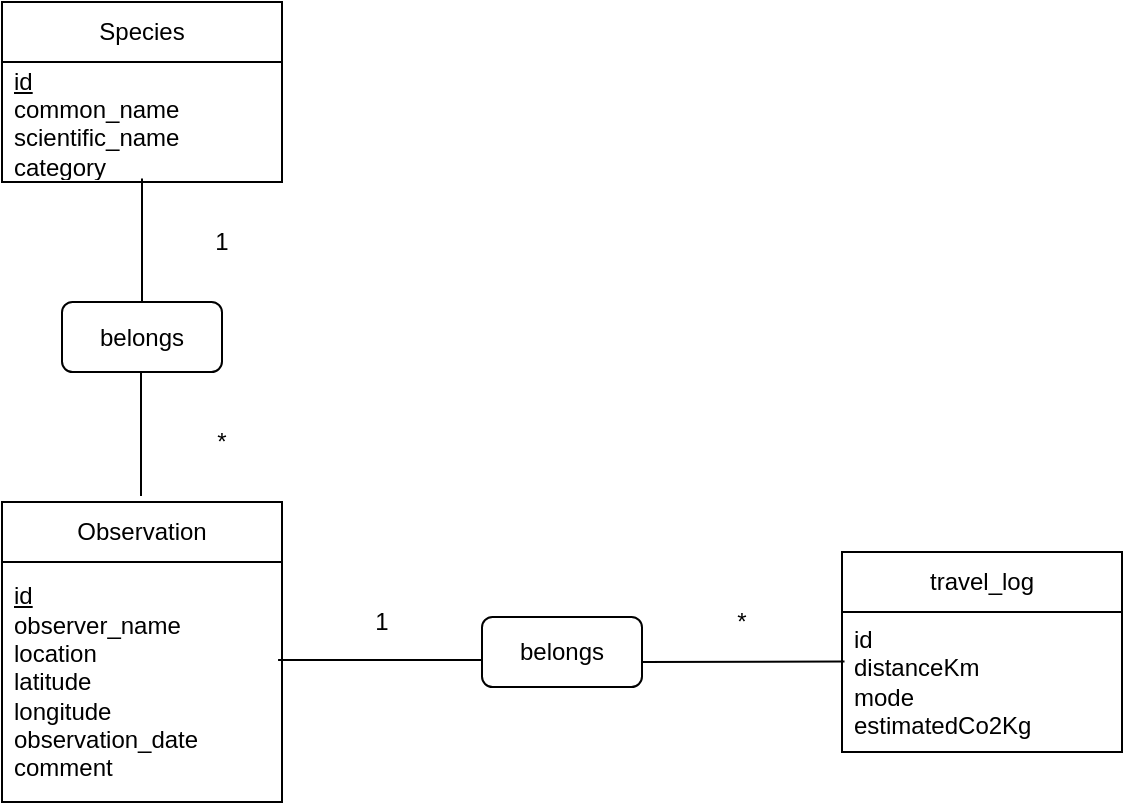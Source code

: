 <mxfile version="28.0.7">
  <diagram name="Page-1" id="8EvsONjnVFSX35wT-RdC">
    <mxGraphModel dx="1018" dy="618" grid="1" gridSize="10" guides="1" tooltips="1" connect="1" arrows="1" fold="1" page="1" pageScale="1" pageWidth="827" pageHeight="1169" math="0" shadow="0">
      <root>
        <mxCell id="0" />
        <mxCell id="1" parent="0" />
        <mxCell id="9AoHptv_W4zECU8uDhXT-1" value="Species" style="swimlane;fontStyle=0;childLayout=stackLayout;horizontal=1;startSize=30;horizontalStack=0;resizeParent=1;resizeParentMax=0;resizeLast=0;collapsible=1;marginBottom=0;whiteSpace=wrap;html=1;" parent="1" vertex="1">
          <mxGeometry x="160" y="110" width="140" height="90" as="geometry" />
        </mxCell>
        <mxCell id="9AoHptv_W4zECU8uDhXT-2" value="&lt;div&gt;&lt;u&gt;id&lt;/u&gt;&lt;/div&gt;&lt;div&gt;common_name&lt;/div&gt;&lt;div&gt;scientific_name&lt;/div&gt;&lt;div&gt;category&lt;/div&gt;" style="text;strokeColor=none;fillColor=none;align=left;verticalAlign=middle;spacingLeft=4;spacingRight=4;overflow=hidden;points=[[0,0.5],[1,0.5]];portConstraint=eastwest;rotatable=0;whiteSpace=wrap;html=1;" parent="9AoHptv_W4zECU8uDhXT-1" vertex="1">
          <mxGeometry y="30" width="140" height="60" as="geometry" />
        </mxCell>
        <mxCell id="9AoHptv_W4zECU8uDhXT-5" value="Observation" style="swimlane;fontStyle=0;childLayout=stackLayout;horizontal=1;startSize=30;horizontalStack=0;resizeParent=1;resizeParentMax=0;resizeLast=0;collapsible=1;marginBottom=0;whiteSpace=wrap;html=1;" parent="1" vertex="1">
          <mxGeometry x="160" y="360" width="140" height="150" as="geometry" />
        </mxCell>
        <mxCell id="9AoHptv_W4zECU8uDhXT-6" value="&lt;div&gt;&lt;u&gt;id&lt;/u&gt;&lt;/div&gt;&lt;div&gt;observer_name&lt;/div&gt;&lt;div&gt;location&lt;/div&gt;&lt;div&gt;latitude&lt;/div&gt;&lt;div&gt;longitude&lt;/div&gt;&lt;div&gt;observation_date&lt;/div&gt;&lt;div&gt;comment&lt;/div&gt;" style="text;strokeColor=none;fillColor=none;align=left;verticalAlign=middle;spacingLeft=4;spacingRight=4;overflow=hidden;points=[[0,0.5],[1,0.5]];portConstraint=eastwest;rotatable=0;whiteSpace=wrap;html=1;" parent="9AoHptv_W4zECU8uDhXT-5" vertex="1">
          <mxGeometry y="30" width="140" height="120" as="geometry" />
        </mxCell>
        <mxCell id="9AoHptv_W4zECU8uDhXT-7" value="travel_log" style="swimlane;fontStyle=0;childLayout=stackLayout;horizontal=1;startSize=30;horizontalStack=0;resizeParent=1;resizeParentMax=0;resizeLast=0;collapsible=1;marginBottom=0;whiteSpace=wrap;html=1;" parent="1" vertex="1">
          <mxGeometry x="580" y="385" width="140" height="100" as="geometry" />
        </mxCell>
        <mxCell id="9AoHptv_W4zECU8uDhXT-8" value="&lt;div&gt;id&lt;/div&gt;&lt;div&gt;distanceKm&lt;/div&gt;&lt;div&gt;mode&lt;/div&gt;&lt;div&gt;estimatedCo2Kg&lt;/div&gt;" style="text;strokeColor=none;fillColor=none;align=left;verticalAlign=middle;spacingLeft=4;spacingRight=4;overflow=hidden;points=[[0,0.5],[1,0.5]];portConstraint=eastwest;rotatable=0;whiteSpace=wrap;html=1;" parent="9AoHptv_W4zECU8uDhXT-7" vertex="1">
          <mxGeometry y="30" width="140" height="70" as="geometry" />
        </mxCell>
        <mxCell id="9AoHptv_W4zECU8uDhXT-9" value="belongs" style="rounded=1;whiteSpace=wrap;html=1;" parent="1" vertex="1">
          <mxGeometry x="400" y="417.5" width="80" height="35" as="geometry" />
        </mxCell>
        <mxCell id="9AoHptv_W4zECU8uDhXT-10" value="" style="endArrow=none;html=1;rounded=0;exitX=0.986;exitY=0.408;exitDx=0;exitDy=0;exitPerimeter=0;" parent="1" source="9AoHptv_W4zECU8uDhXT-6" edge="1">
          <mxGeometry width="50" height="50" relative="1" as="geometry">
            <mxPoint x="310" y="430" as="sourcePoint" />
            <mxPoint x="400" y="439" as="targetPoint" />
          </mxGeometry>
        </mxCell>
        <mxCell id="9AoHptv_W4zECU8uDhXT-11" value="" style="endArrow=none;html=1;rounded=0;entryX=0.009;entryY=0.354;entryDx=0;entryDy=0;entryPerimeter=0;" parent="1" target="9AoHptv_W4zECU8uDhXT-8" edge="1">
          <mxGeometry width="50" height="50" relative="1" as="geometry">
            <mxPoint x="480" y="440" as="sourcePoint" />
            <mxPoint x="440" y="320" as="targetPoint" />
          </mxGeometry>
        </mxCell>
        <mxCell id="9AoHptv_W4zECU8uDhXT-12" value="1" style="text;html=1;align=center;verticalAlign=middle;whiteSpace=wrap;rounded=0;" parent="1" vertex="1">
          <mxGeometry x="330" y="410" width="40" height="20" as="geometry" />
        </mxCell>
        <mxCell id="9AoHptv_W4zECU8uDhXT-14" value="*" style="text;html=1;align=center;verticalAlign=middle;whiteSpace=wrap;rounded=0;" parent="1" vertex="1">
          <mxGeometry x="510" y="410" width="40" height="20" as="geometry" />
        </mxCell>
        <mxCell id="9AoHptv_W4zECU8uDhXT-15" value="belongs" style="rounded=1;whiteSpace=wrap;html=1;" parent="1" vertex="1">
          <mxGeometry x="190" y="260" width="80" height="35" as="geometry" />
        </mxCell>
        <mxCell id="9AoHptv_W4zECU8uDhXT-16" value="" style="endArrow=none;html=1;rounded=0;exitX=0.5;exitY=0;exitDx=0;exitDy=0;entryX=0.5;entryY=0.97;entryDx=0;entryDy=0;entryPerimeter=0;" parent="1" source="9AoHptv_W4zECU8uDhXT-15" target="9AoHptv_W4zECU8uDhXT-2" edge="1">
          <mxGeometry width="50" height="50" relative="1" as="geometry">
            <mxPoint x="390" y="370" as="sourcePoint" />
            <mxPoint x="440" y="320" as="targetPoint" />
          </mxGeometry>
        </mxCell>
        <mxCell id="9AoHptv_W4zECU8uDhXT-17" value="" style="endArrow=none;html=1;rounded=0;exitX=0.5;exitY=0;exitDx=0;exitDy=0;entryX=0.5;entryY=0.97;entryDx=0;entryDy=0;entryPerimeter=0;" parent="1" edge="1">
          <mxGeometry width="50" height="50" relative="1" as="geometry">
            <mxPoint x="229.5" y="357" as="sourcePoint" />
            <mxPoint x="229.5" y="295" as="targetPoint" />
          </mxGeometry>
        </mxCell>
        <mxCell id="9AoHptv_W4zECU8uDhXT-18" value="1" style="text;html=1;align=center;verticalAlign=middle;whiteSpace=wrap;rounded=0;" parent="1" vertex="1">
          <mxGeometry x="250" y="220" width="40" height="20" as="geometry" />
        </mxCell>
        <mxCell id="9AoHptv_W4zECU8uDhXT-19" value="*" style="text;html=1;align=center;verticalAlign=middle;whiteSpace=wrap;rounded=0;" parent="1" vertex="1">
          <mxGeometry x="250" y="320" width="40" height="20" as="geometry" />
        </mxCell>
      </root>
    </mxGraphModel>
  </diagram>
</mxfile>

